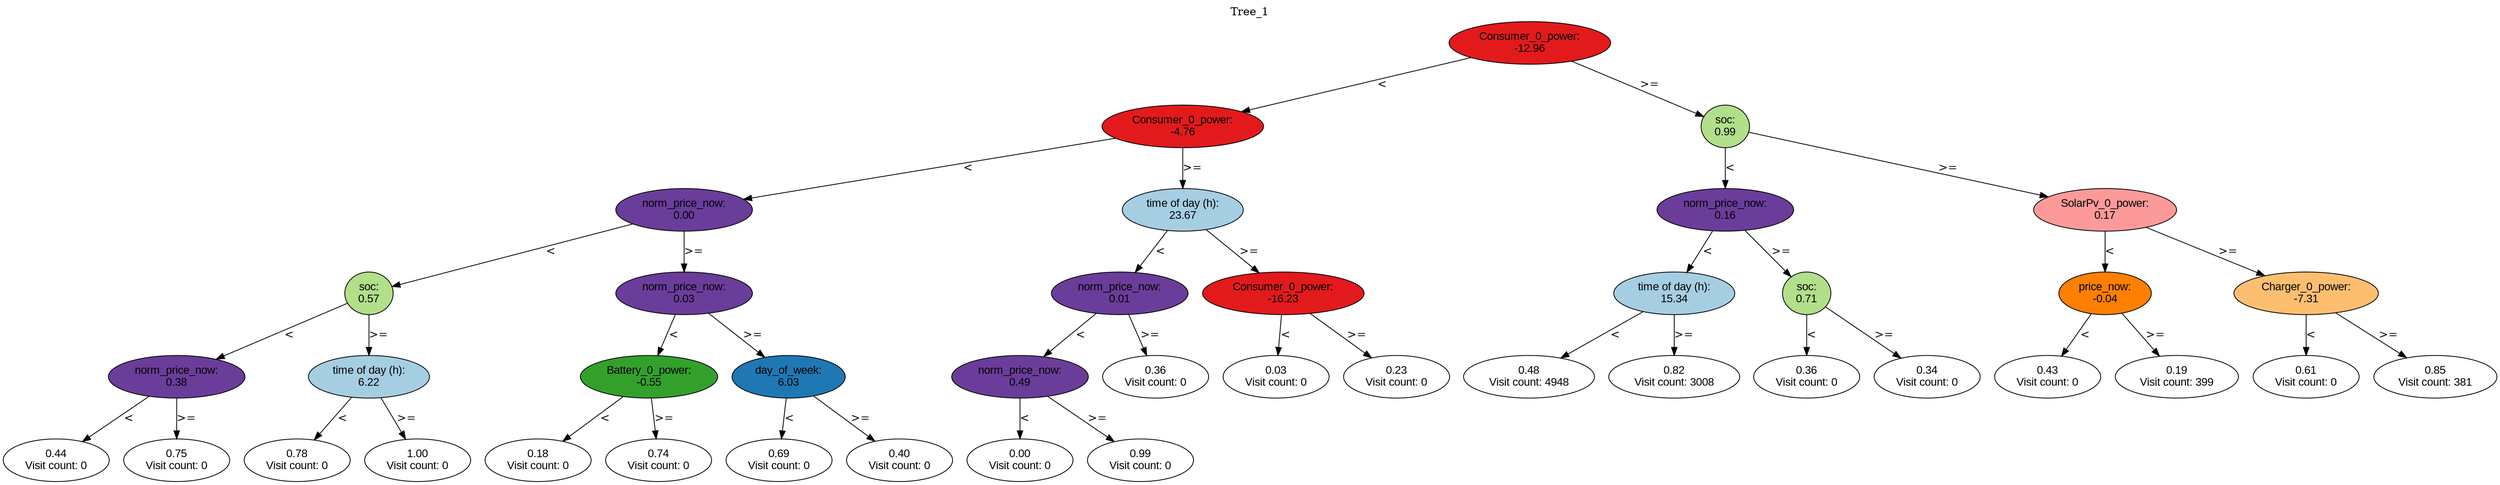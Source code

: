 digraph BST {
    node [fontname="Arial" style=filled colorscheme=paired12];
    0 [ label = "Consumer_0_power:
-12.96" fillcolor=6];
    1 [ label = "Consumer_0_power:
-4.76" fillcolor=6];
    2 [ label = "norm_price_now:
0.00" fillcolor=10];
    3 [ label = "soc:
0.57" fillcolor=3];
    4 [ label = "norm_price_now:
0.38" fillcolor=10];
    5 [ label = "0.44
Visit count: 0" fillcolor=white];
    6 [ label = "0.75
Visit count: 0" fillcolor=white];
    7 [ label = "time of day (h):
6.22" fillcolor=1];
    8 [ label = "0.78
Visit count: 0" fillcolor=white];
    9 [ label = "1.00
Visit count: 0" fillcolor=white];
    10 [ label = "norm_price_now:
0.03" fillcolor=10];
    11 [ label = "Battery_0_power:
-0.55" fillcolor=4];
    12 [ label = "0.18
Visit count: 0" fillcolor=white];
    13 [ label = "0.74
Visit count: 0" fillcolor=white];
    14 [ label = "day_of_week:
6.03" fillcolor=2];
    15 [ label = "0.69
Visit count: 0" fillcolor=white];
    16 [ label = "0.40
Visit count: 0" fillcolor=white];
    17 [ label = "time of day (h):
23.67" fillcolor=1];
    18 [ label = "norm_price_now:
0.01" fillcolor=10];
    19 [ label = "norm_price_now:
0.49" fillcolor=10];
    20 [ label = "0.00
Visit count: 0" fillcolor=white];
    21 [ label = "0.99
Visit count: 0" fillcolor=white];
    22 [ label = "0.36
Visit count: 0" fillcolor=white];
    23 [ label = "Consumer_0_power:
-16.23" fillcolor=6];
    24 [ label = "0.03
Visit count: 0" fillcolor=white];
    25 [ label = "0.23
Visit count: 0" fillcolor=white];
    26 [ label = "soc:
0.99" fillcolor=3];
    27 [ label = "norm_price_now:
0.16" fillcolor=10];
    28 [ label = "time of day (h):
15.34" fillcolor=1];
    29 [ label = "0.48
Visit count: 4948" fillcolor=white];
    30 [ label = "0.82
Visit count: 3008" fillcolor=white];
    31 [ label = "soc:
0.71" fillcolor=3];
    32 [ label = "0.36
Visit count: 0" fillcolor=white];
    33 [ label = "0.34
Visit count: 0" fillcolor=white];
    34 [ label = "SolarPv_0_power:
0.17" fillcolor=5];
    35 [ label = "price_now:
-0.04" fillcolor=8];
    36 [ label = "0.43
Visit count: 0" fillcolor=white];
    37 [ label = "0.19
Visit count: 399" fillcolor=white];
    38 [ label = "Charger_0_power:
-7.31" fillcolor=7];
    39 [ label = "0.61
Visit count: 0" fillcolor=white];
    40 [ label = "0.85
Visit count: 381" fillcolor=white];

    0  -> 1[ label = "<"];
    0  -> 26[ label = ">="];
    1  -> 2[ label = "<"];
    1  -> 17[ label = ">="];
    2  -> 3[ label = "<"];
    2  -> 10[ label = ">="];
    3  -> 4[ label = "<"];
    3  -> 7[ label = ">="];
    4  -> 5[ label = "<"];
    4  -> 6[ label = ">="];
    7  -> 8[ label = "<"];
    7  -> 9[ label = ">="];
    10  -> 11[ label = "<"];
    10  -> 14[ label = ">="];
    11  -> 12[ label = "<"];
    11  -> 13[ label = ">="];
    14  -> 15[ label = "<"];
    14  -> 16[ label = ">="];
    17  -> 18[ label = "<"];
    17  -> 23[ label = ">="];
    18  -> 19[ label = "<"];
    18  -> 22[ label = ">="];
    19  -> 20[ label = "<"];
    19  -> 21[ label = ">="];
    23  -> 24[ label = "<"];
    23  -> 25[ label = ">="];
    26  -> 27[ label = "<"];
    26  -> 34[ label = ">="];
    27  -> 28[ label = "<"];
    27  -> 31[ label = ">="];
    28  -> 29[ label = "<"];
    28  -> 30[ label = ">="];
    31  -> 32[ label = "<"];
    31  -> 33[ label = ">="];
    34  -> 35[ label = "<"];
    34  -> 38[ label = ">="];
    35  -> 36[ label = "<"];
    35  -> 37[ label = ">="];
    38  -> 39[ label = "<"];
    38  -> 40[ label = ">="];

    labelloc="t";
    label="Tree_1";
}